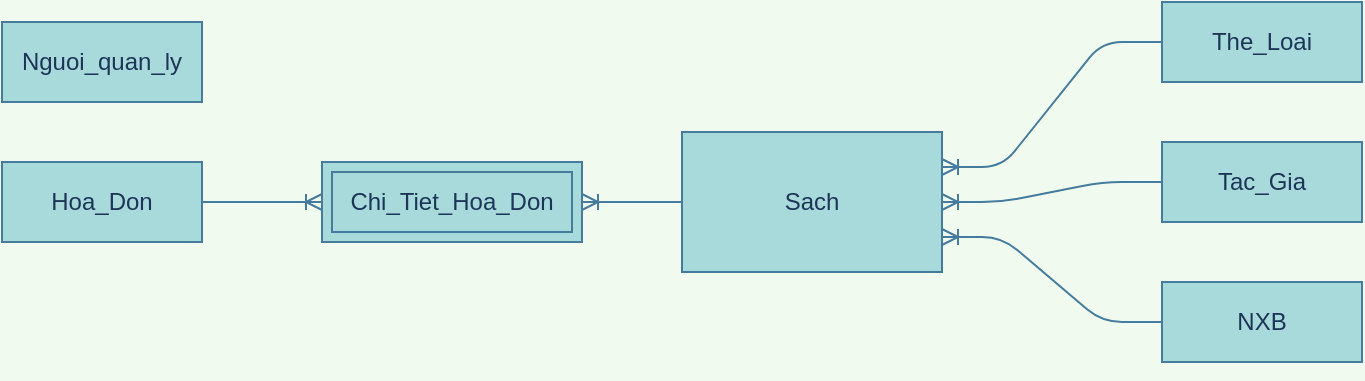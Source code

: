 <mxfile version="15.2.9" type="github">
  <diagram id="P5P-dQ92bHBuJAGadr8_" name="Page-1">
    <mxGraphModel dx="1344" dy="834" grid="1" gridSize="10" guides="1" tooltips="1" connect="1" arrows="1" fold="1" page="1" pageScale="1" pageWidth="850" pageHeight="1100" background="#F1FAEE" math="0" shadow="0">
      <root>
        <mxCell id="0" />
        <mxCell id="1" parent="0" />
        <mxCell id="lcuqZmAg_KcWUmY1Xp1y-1" value="Nguoi_quan_ly" style="whiteSpace=wrap;html=1;align=center;fillColor=#A8DADC;strokeColor=#457B9D;fontColor=#1D3557;" vertex="1" parent="1">
          <mxGeometry x="110" y="240" width="100" height="40" as="geometry" />
        </mxCell>
        <mxCell id="lcuqZmAg_KcWUmY1Xp1y-2" value="Hoa_Don" style="whiteSpace=wrap;html=1;align=center;fillColor=#A8DADC;strokeColor=#457B9D;fontColor=#1D3557;" vertex="1" parent="1">
          <mxGeometry x="110" y="310" width="100" height="40" as="geometry" />
        </mxCell>
        <mxCell id="lcuqZmAg_KcWUmY1Xp1y-3" value="The_Loai" style="whiteSpace=wrap;html=1;align=center;fillColor=#A8DADC;strokeColor=#457B9D;fontColor=#1D3557;" vertex="1" parent="1">
          <mxGeometry x="690" y="230" width="100" height="40" as="geometry" />
        </mxCell>
        <mxCell id="lcuqZmAg_KcWUmY1Xp1y-4" value="Tac_Gia" style="whiteSpace=wrap;html=1;align=center;fillColor=#A8DADC;strokeColor=#457B9D;fontColor=#1D3557;" vertex="1" parent="1">
          <mxGeometry x="690" y="300" width="100" height="40" as="geometry" />
        </mxCell>
        <mxCell id="lcuqZmAg_KcWUmY1Xp1y-5" value="NXB" style="whiteSpace=wrap;html=1;align=center;fillColor=#A8DADC;strokeColor=#457B9D;fontColor=#1D3557;" vertex="1" parent="1">
          <mxGeometry x="690" y="370" width="100" height="40" as="geometry" />
        </mxCell>
        <mxCell id="lcuqZmAg_KcWUmY1Xp1y-6" value="Sach" style="whiteSpace=wrap;html=1;align=center;fillColor=#A8DADC;strokeColor=#457B9D;fontColor=#1D3557;" vertex="1" parent="1">
          <mxGeometry x="450" y="295" width="130" height="70" as="geometry" />
        </mxCell>
        <mxCell id="lcuqZmAg_KcWUmY1Xp1y-7" value="Chi_Tiet_Hoa_Don" style="shape=ext;margin=3;double=1;whiteSpace=wrap;html=1;align=center;fillColor=#A8DADC;strokeColor=#457B9D;fontColor=#1D3557;" vertex="1" parent="1">
          <mxGeometry x="270" y="310" width="130" height="40" as="geometry" />
        </mxCell>
        <mxCell id="lcuqZmAg_KcWUmY1Xp1y-8" value="" style="edgeStyle=entityRelationEdgeStyle;fontSize=12;html=1;endArrow=ERoneToMany;exitX=0;exitY=0.5;exitDx=0;exitDy=0;entryX=1;entryY=0.5;entryDx=0;entryDy=0;labelBackgroundColor=#F1FAEE;strokeColor=#457B9D;fontColor=#1D3557;" edge="1" parent="1" source="lcuqZmAg_KcWUmY1Xp1y-4" target="lcuqZmAg_KcWUmY1Xp1y-6">
          <mxGeometry width="100" height="100" relative="1" as="geometry">
            <mxPoint x="370" y="480" as="sourcePoint" />
            <mxPoint x="603" y="325" as="targetPoint" />
          </mxGeometry>
        </mxCell>
        <mxCell id="lcuqZmAg_KcWUmY1Xp1y-9" value="" style="edgeStyle=entityRelationEdgeStyle;fontSize=12;html=1;endArrow=ERoneToMany;entryX=1;entryY=0.75;entryDx=0;entryDy=0;exitX=0;exitY=0.5;exitDx=0;exitDy=0;labelBackgroundColor=#F1FAEE;strokeColor=#457B9D;fontColor=#1D3557;" edge="1" parent="1" source="lcuqZmAg_KcWUmY1Xp1y-5" target="lcuqZmAg_KcWUmY1Xp1y-6">
          <mxGeometry width="100" height="100" relative="1" as="geometry">
            <mxPoint x="670" y="340" as="sourcePoint" />
            <mxPoint x="610" y="332.5" as="targetPoint" />
          </mxGeometry>
        </mxCell>
        <mxCell id="lcuqZmAg_KcWUmY1Xp1y-10" style="edgeStyle=orthogonalEdgeStyle;rounded=0;orthogonalLoop=1;jettySize=auto;html=1;exitX=0.5;exitY=1;exitDx=0;exitDy=0;labelBackgroundColor=#F1FAEE;strokeColor=#457B9D;fontColor=#1D3557;" edge="1" parent="1" source="lcuqZmAg_KcWUmY1Xp1y-5" target="lcuqZmAg_KcWUmY1Xp1y-5">
          <mxGeometry relative="1" as="geometry" />
        </mxCell>
        <mxCell id="lcuqZmAg_KcWUmY1Xp1y-11" value="" style="edgeStyle=entityRelationEdgeStyle;fontSize=12;html=1;endArrow=ERoneToMany;exitX=0;exitY=0.5;exitDx=0;exitDy=0;entryX=1;entryY=0.25;entryDx=0;entryDy=0;labelBackgroundColor=#F1FAEE;strokeColor=#457B9D;fontColor=#1D3557;" edge="1" parent="1" source="lcuqZmAg_KcWUmY1Xp1y-3" target="lcuqZmAg_KcWUmY1Xp1y-6">
          <mxGeometry width="100" height="100" relative="1" as="geometry">
            <mxPoint x="700" y="330" as="sourcePoint" />
            <mxPoint x="590" y="340" as="targetPoint" />
          </mxGeometry>
        </mxCell>
        <mxCell id="lcuqZmAg_KcWUmY1Xp1y-12" value="" style="edgeStyle=entityRelationEdgeStyle;fontSize=12;html=1;endArrow=ERoneToMany;entryX=1;entryY=0.5;entryDx=0;entryDy=0;exitX=0;exitY=0.5;exitDx=0;exitDy=0;labelBackgroundColor=#F1FAEE;strokeColor=#457B9D;fontColor=#1D3557;" edge="1" parent="1" source="lcuqZmAg_KcWUmY1Xp1y-6" target="lcuqZmAg_KcWUmY1Xp1y-7">
          <mxGeometry width="100" height="100" relative="1" as="geometry">
            <mxPoint x="700" y="400" as="sourcePoint" />
            <mxPoint x="590" y="357.5" as="targetPoint" />
          </mxGeometry>
        </mxCell>
        <mxCell id="lcuqZmAg_KcWUmY1Xp1y-13" value="" style="edgeStyle=entityRelationEdgeStyle;fontSize=12;html=1;endArrow=ERoneToMany;exitX=1;exitY=0.5;exitDx=0;exitDy=0;labelBackgroundColor=#F1FAEE;strokeColor=#457B9D;fontColor=#1D3557;" edge="1" parent="1" source="lcuqZmAg_KcWUmY1Xp1y-2" target="lcuqZmAg_KcWUmY1Xp1y-7">
          <mxGeometry width="100" height="100" relative="1" as="geometry">
            <mxPoint x="200" y="300" as="sourcePoint" />
            <mxPoint x="410" y="340" as="targetPoint" />
          </mxGeometry>
        </mxCell>
      </root>
    </mxGraphModel>
  </diagram>
</mxfile>
